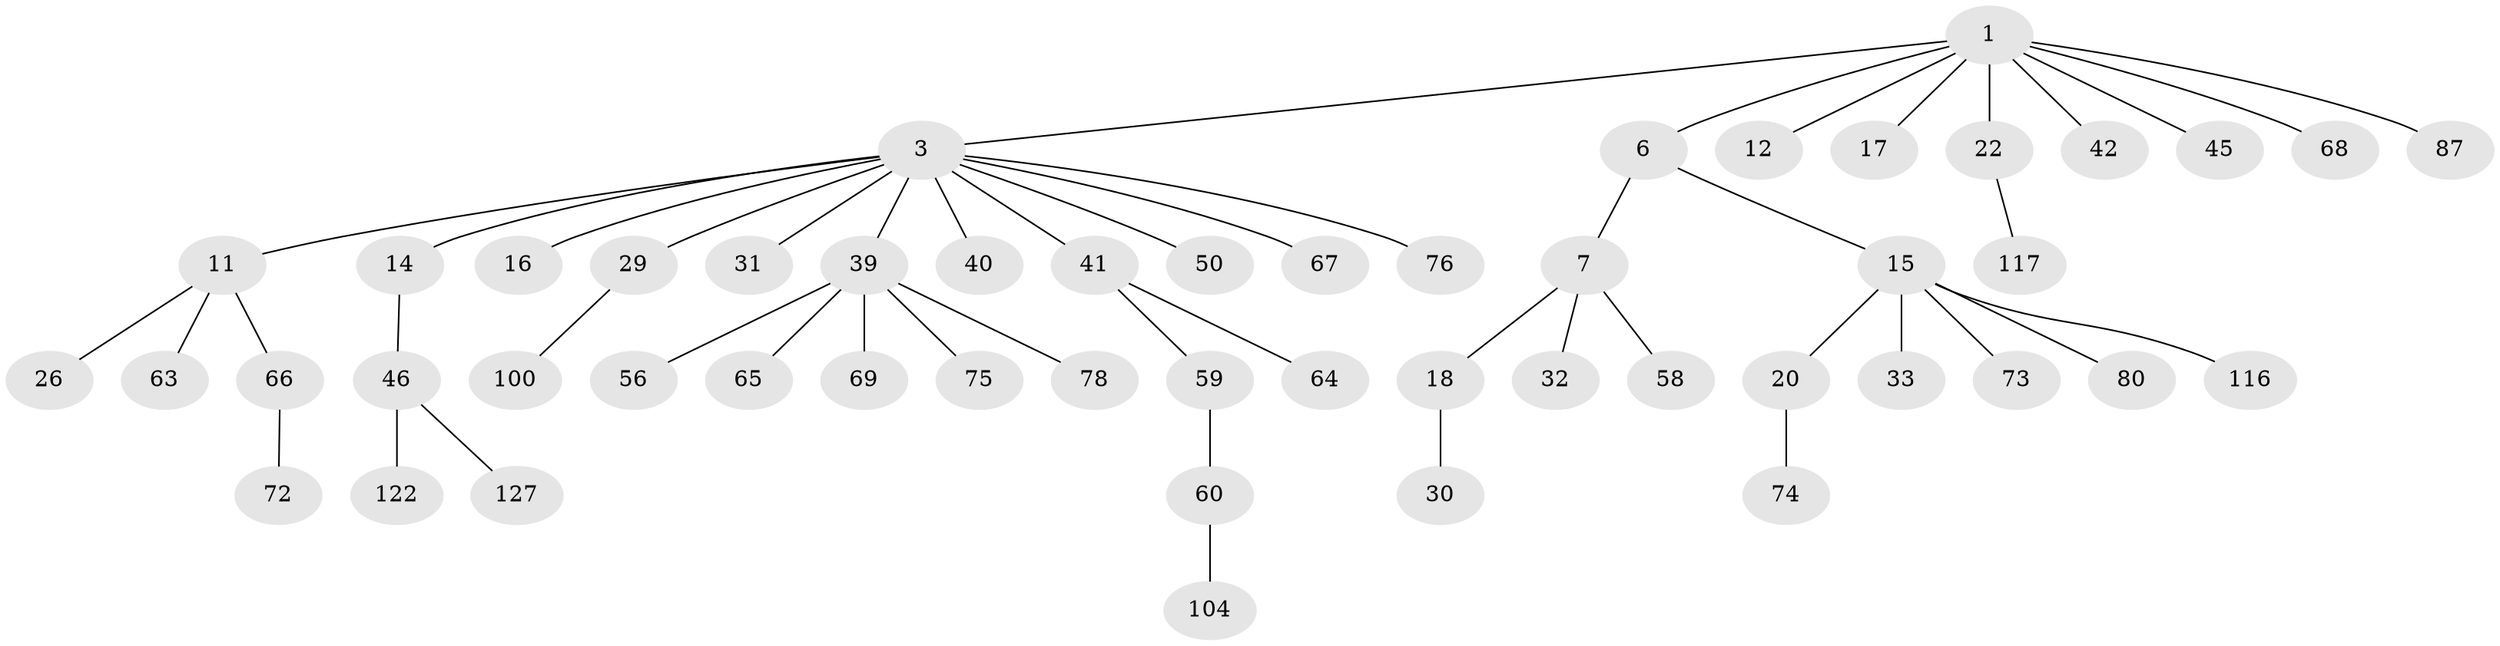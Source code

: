 // original degree distribution, {6: 0.0234375, 3: 0.1328125, 7: 0.015625, 5: 0.015625, 4: 0.0546875, 1: 0.5234375, 2: 0.2265625, 8: 0.0078125}
// Generated by graph-tools (version 1.1) at 2025/19/03/04/25 18:19:22]
// undirected, 51 vertices, 50 edges
graph export_dot {
graph [start="1"]
  node [color=gray90,style=filled];
  1 [super="+2+4+19+70"];
  3 [super="+5+110+90+88+8"];
  6 [super="+124"];
  7 [super="+9"];
  11 [super="+81+38+28+24"];
  12;
  14 [super="+23"];
  15 [super="+51+85"];
  16;
  17 [super="+86"];
  18;
  20 [super="+34+84"];
  22 [super="+112+36"];
  26 [super="+91+61+111"];
  29;
  30;
  31 [super="+115+125"];
  32 [super="+119"];
  33 [super="+35"];
  39 [super="+48+49"];
  40 [super="+54"];
  41 [super="+93+53+52+47"];
  42;
  45;
  46 [super="+77"];
  50;
  56 [super="+92+94"];
  58;
  59;
  60;
  63;
  64;
  65 [super="+96"];
  66 [super="+83"];
  67 [super="+105"];
  68;
  69;
  72;
  73;
  74;
  75;
  76 [super="+79"];
  78;
  80;
  87;
  100;
  104;
  116;
  117;
  122;
  127;
  1 -- 22;
  1 -- 68;
  1 -- 3;
  1 -- 87;
  1 -- 17;
  1 -- 6;
  1 -- 42;
  1 -- 12;
  1 -- 45;
  3 -- 39;
  3 -- 50;
  3 -- 67;
  3 -- 40;
  3 -- 29;
  3 -- 14;
  3 -- 31;
  3 -- 16;
  3 -- 41;
  3 -- 11;
  3 -- 76;
  6 -- 7;
  6 -- 15;
  7 -- 58;
  7 -- 32;
  7 -- 18;
  11 -- 66;
  11 -- 26;
  11 -- 63;
  14 -- 46;
  15 -- 20;
  15 -- 33;
  15 -- 80;
  15 -- 73;
  15 -- 116;
  18 -- 30;
  20 -- 74;
  22 -- 117;
  29 -- 100;
  39 -- 78;
  39 -- 56;
  39 -- 65;
  39 -- 75;
  39 -- 69;
  41 -- 64;
  41 -- 59;
  46 -- 127;
  46 -- 122;
  59 -- 60;
  60 -- 104;
  66 -- 72;
}

